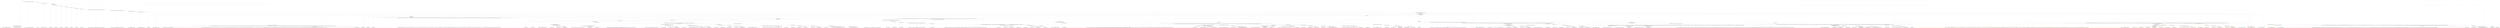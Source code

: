 digraph T {
	{
		rank=same
		343 [penwidth=3,colorscheme=set19,color=3,label="1;2;3;4;5;6;7;8;9;10;41;42;43;44;45;46;47;48;49;50;61;62;63;64;65;66;67;68;69;70;81;82;83;84;85;86;87;88;89;90_P\nP\n6.2%"]
		341 [penwidth=3,colorscheme=set19,color=3,label="101;102;103;104;105;106;107;108;109;110;141;142;143;144;145;146;147;148;149;150_P\nP\n5.5%"]
		339 [penwidth=3,colorscheme=set19,color=3,label="11;12;13;14;15;16;17;18;19;20;21;22;23;24;25;26;27;28;29;30;31;32;33;34;35;36;37;38;39;40;51;52;53;54;55;56;57;58;59;60_P\nP\n7%"]
		337 [penwidth=3,colorscheme=set19,color=3,label="71;72;73;74;75;76;77;78;79;80_P\nP\n0.1%"]
		335 [penwidth=3,colorscheme=set19,color=3,label="91;92;93;94;95;96;97;98;99;100;111;112;113;114;115;116;117;118;119;120_P\nP\n2.6%"]
		332 [penwidth=3,colorscheme=set19,color=3,label="131;132;133;134;135;136;137;138;139;140_P\nP\n0.94%"]
		330 [penwidth=3,colorscheme=set19,color=3,label="161;162;163;164;165;166;167;168;169;170_P\nP\n1.6%"]
		328 [penwidth=3,colorscheme=set19,color=3,label="171;172;173;174;175;176;177;178;179;180_P\nP\n0.0066%"]
		326 [penwidth=3,colorscheme=set19,color=3,label="181;182;183;184;185;186;187;188;189;190_P\nP\n0.53%"]
		324 [penwidth=3,colorscheme=set19,color=3,label="191;192;193;194;195;196;197;198;199;200_P\nP\n0.057%"]
		322 [penwidth=3,colorscheme=set19,color=3,label="201;202;203;204;205;206;207;208;209;210_P\nP\n0.78%"]
		320 [penwidth=3,colorscheme=set19,color=3,label="211;212;213;214;215;216;217;218;219;220_P\nP\n0.22%"]
		318 [penwidth=3,colorscheme=set19,color=3,label="221;222;223;224;225;226;227;228;229;230;231;232;233;234;235;236;237;238;239;240;241;242;243;244;245;246;247;248;249;250;251;252;253;254;255;256;257;258;259;260;261;262;263;264;265;266;267;268;269;270_P\nP\n0.096%"]
		316 [penwidth=3,colorscheme=set19,color=3,label="271;272;273;274;275;276;277;278;279;280;281;282;283;284;285;286;287;288;289;290;291;292;293;294;295;296;297;298;299;300;301;302;303;304;305;306;307;308;309;310_P\nP\n0.074%"]
		314 [penwidth=3,colorscheme=set19,color=3,label="311;312;313;314;315;316;317;318;319;320;321;322;323;324;325;326;327;328;329;330_P\nP\n0.13%"]
		312 [penwidth=3,colorscheme=set19,color=3,label="331;332;333;334;335;336;337;338;339;340;341;342;343;344;345;346;347;348;349;350_P\nP\n0.0013%"]
		309 [penwidth=3,colorscheme=set19,color=3,label="382;383;384;385;386;387;388;389;390;391_P\nP\n3.8%"]
		307 [penwidth=3,colorscheme=set19,color=3,label="392;393;394;395;396;397;398;399;400;401;422;423;424;425;426;427;428;429;430;431_P\nP\n4.3%"]
		303 [penwidth=3,colorscheme=set19,color=3,label="522;523;524;525;526;527;528;529;530;531;612;613;614;615;616;617;618;619;620;621;642;643;644;645;646;647;648;649;650;651_P\nP\n6.3%"]
		301 [penwidth=3,colorscheme=set19,color=3,label="552;553;554;555;556;557;558;559;560;561_P\nP\n1.8%"]
		299 [penwidth=3,colorscheme=set19,color=3,label="602;603;604;605;606;607;608;609;610;611_P\nP\n5.3%"]
		297 [penwidth=3,colorscheme=set19,color=3,label="592;593;594;595;596;597;598;599;600;601_P\nP\n8.7%"]
		294 [penwidth=3,colorscheme=set19,color=3,label="542;543;544;545;546;547;548;549;550;551;582;583;584;585;586;587;588;589;590;591_P\nP\n6.9%"]
		292 [penwidth=3,colorscheme=set19,color=3,label="572;573;574;575;576;577;578;579;580;581_P\nP\n5.6%"]
		290 [penwidth=3,colorscheme=set19,color=3,label="412;413;414;415;416;417;418;419;420;421;442;443;444;445;446;447;448;449;450;451_P\nP\n7.7%"]
		288 [penwidth=3,colorscheme=set19,color=3,label="402;403;404;405;406;407;408;409;410;411;432;433;434;435;436;437;438;439;440;441_P\nP\n9.1%"]
		286 [penwidth=3,colorscheme=set19,color=3,label="492;493;494;495;496;497;498;499;500;501;532;533;534;535;536;537;538;539;540;541_P\nP\n6.7%"]
		284 [penwidth=3,colorscheme=set19,color=3,label="151;152;153;154;155;156;157;158;159;160_P\nP\n7.8%"]
		280 [penwidth=3,colorscheme=set19,color=2,label="3932;3933;3934;3935;3936;3937;3938;3939;3940;3941;4032;4033;4034;4035;4036;4037;4038;4039;4040;4041_M1\nM1\n3.9%"]
		278 [penwidth=3,colorscheme=set19,color=2,label="4132;4133;4134;4135;4136;4137;4138;4139;4140;4141_M1\nM1\n2.3%"]
		276 [penwidth=3,colorscheme=set19,color=2,label="4172;4173;4174;4175;4176;4177;4178;4179;4180;4181;4222;4223;4224;4225;4226;4227;4228;4229;4230;4231_M1\nM1\n1.7%"]
		274 [penwidth=3,colorscheme=set19,color=2,label="4262;4263;4264;4265;4266;4267;4268;4269;4270;4271_M1\nM1\n6.1%"]
		272 [penwidth=3,colorscheme=set19,color=2,label="4443;4444;4445;4446;4447;4448;4449;4450;4451;4452_M1\nM1\n5.2%"]
		270 [penwidth=3,colorscheme=set19,color=2,label="4212;4213;4214;4215;4216;4217;4218;4219;4220;4221_M1\nM1\n9.2%"]
		268 [penwidth=3,colorscheme=set19,color=2,label="4312;4313;4314;4315;4316;4317;4318;4319;4320;4321_M1\nM1\n9.3%"]
		266 [penwidth=3,colorscheme=set19,color=2,label="4252;4253;4254;4255;4256;4257;4258;4259;4260;4261;4302;4303;4304;4305;4306;4307;4308;4309;4310;4311_M1\nM1\n7.2%"]
		264 [penwidth=3,colorscheme=set19,color=2,label="3982;3983;3984;3985;3986;3987;3988;3989;3990;3991_M1\nM1\n0.15%"]
		262 [penwidth=3,colorscheme=set19,color=2,label="4022;4023;4024;4025;4026;4027;4028;4029;4030;4031_M1\nM1\n1.8%"]
		260 [penwidth=3,colorscheme=set19,color=2,label="4082;4083;4084;4085;4086;4087;4088;4089;4090;4091_M1\nM1\n8.2%"]
		258 [penwidth=3,colorscheme=set19,color=2,label="4242;4243;4244;4245;4246;4247;4248;4249;4250;4251_M1\nM1\n0.8%"]
		256 [penwidth=3,colorscheme=set19,color=2,label="4292;4293;4294;4295;4296;4297;4298;4299;4300;4301_M1\nM1\n9.1%"]
		254 [penwidth=3,colorscheme=set19,color=2,label="4363;4364;4365;4366;4367;4368;4369;4370;4371;4372_M1\nM1\n0.29%"]
		252 [penwidth=3,colorscheme=set19,color=2,label="4433;4434;4435;4436;4437;4438;4439;4440;4441;4442_M1\nM1\n6.1%"]
		248 [penwidth=3,colorscheme=set19,color=2,label="3972;3973;3974;3975;3976;3977;3978;3979;3980;3981;4012;4013;4014;4015;4016;4017;4018;4019;4020;4021_M1\nM1\n6.8%"]
		246 [penwidth=3,colorscheme=set19,color=2,label="4002;4003;4004;4005;4006;4007;4008;4009;4010;4011;4072;4073;4074;4075;4076;4077;4078;4079;4080;4081_M1\nM1\n7.6%"]
		244 [penwidth=3,colorscheme=set19,color=2,label="4162;4163;4164;4165;4166;4167;4168;4169;4170;4171_M1\nM1\n7.6%"]
		242 [penwidth=3,colorscheme=set19,color=2,label="4062;4063;4064;4065;4066;4067;4068;4069;4070;4071;4122;4123;4124;4125;4126;4127;4128;4129;4130;4131_M1\nM1\n0.053%"]
		240 [penwidth=3,colorscheme=set19,color=2,label="4202;4203;4204;4205;4206;4207;4208;4209;4210;4211_M1\nM1\n6.6%"]
		239 [penwidth=3,colorscheme=set19,color=8,label="602;603;604;605;606;607;608;609;610;611_M2\nM2\n0.003%"]
		237 [penwidth=3,colorscheme=set19,color=8,label="632;633;634;635;636;637;638;639;640;641;682;683;684;685;686;687;688;689;690;691;722;723;724;725;726;727;728;729;730;731;792;793;794;795;796;797;798;799;800;801;842;843;844;845;846;847;848;849;850;851;1002;1003;1004;1005;1006;1007;1008;1009;1010;1011;1042;1043;1044;1045;1046;1047;1048;1049;1050;1051;1082;1083;1084;1085;1086;1087;1088;1089;1090;1091;1122;1123;1124;1125;1126;1127;1128;1129;1130;1131;1162;1163;1164;1165;1166;1167;1168;1169;1170;1171;1202;1203;1204;1205;1206;1207;1208;1209;1210;1211;1392;1393;1394;1395;1396;1397;1398;1399;1400;1401;1462;1463;1464;1465;1466;1467;1468;1469;1470;1471;1502;1503;1504;1505;1506;1507;1508;1509;1510;1511;1552;1553;1554;1555;1556;1557;1558;1559;1560;1561;1612;1613;1614;1615;1616;1617;1618;1619;1620;1621;1842;1843;1844;1845;1846;1847;1848;1849;1850;1851;1902;1903;1904;1905;1906;1907;1908;1909;1910;1911;1932;1933;1934;1935;1936;1937;1938;1939;1940;1941;2002;2003;2004;2005;2006;2007;2008;2009;2010;2011;2052;2053;2054;2055;2056;2057;2058;2059;2060;2061;2172;2173;2174;2175;2176;2177;2178;2179;2180;2181;2252;2253;2254;2255;2256;2257;2258;2259;2260;2261;2332;2333;2334;2335;2336;2337;2338;2339;2340;2341;2382;2383;2384;2385;2386;2387;2388;2389;2390;2391;2432;2433;2434;2435;2436;2437;2438;2439;2440;2441_M2\nM2\n1.9%"]
		233 [penwidth=3,colorscheme=set19,color=8,label="2762;2763;2764;2765;2766;2767;2768;2769;2770;2771_M2\nM2\n3.4%"]
		231 [penwidth=3,colorscheme=set19,color=8,label="2812;2813;2814;2815;2816;2817;2818;2819;2820;2821_M2\nM2\n4.3%"]
		228 [penwidth=3,colorscheme=set19,color=8,label="2962;2963;2964;2965;2966;2967;2968;2969;2970;2971;3052;3053;3054;3055;3056;3057;3058;3059;3060;3061_M2\nM2\n5.4%"]
		226 [penwidth=3,colorscheme=set19,color=8,label="3352;3353;3354;3355;3356;3357;3358;3359;3360;3361_M2\nM2\n1.7%"]
		224 [penwidth=3,colorscheme=set19,color=8,label="3392;3393;3394;3395;3396;3397;3398;3399;3400;3401_M2\nM2\n1.7%"]
		222 [penwidth=3,colorscheme=set19,color=8,label="3422;3423;3424;3425;3426;3427;3428;3429;3430;3431_M2\nM2\n6.2%"]
		220 [penwidth=3,colorscheme=set19,color=8,label="3042;3043;3044;3045;3046;3047;3048;3049;3050;3051;3142;3143;3144;3145;3146;3147;3148;3149;3150;3151;3242;3243;3244;3245;3246;3247;3248;3249;3250;3251_M2\nM2\n1.2%"]
		218 [penwidth=3,colorscheme=set19,color=8,label="3312;3313;3314;3315;3316;3317;3318;3319;3320;3321_M2\nM2\n8.5%"]
		216 [penwidth=3,colorscheme=set19,color=8,label="3132;3133;3134;3135;3136;3137;3138;3139;3140;3141_M2\nM2\n10%"]
		214 [penwidth=3,colorscheme=set19,color=8,label="2952;2953;2954;2955;2956;2957;2958;2959;2960;2961;3032;3033;3034;3035;3036;3037;3038;3039;3040;3041;3122;3123;3124;3125;3126;3127;3128;3129;3130;3131;3222;3223;3224;3225;3226;3227;3228;3229;3230;3231_M2\nM2\n1.8%"]
		212 [penwidth=3,colorscheme=set19,color=8,label="3302;3303;3304;3305;3306;3307;3308;3309;3310;3311_M2\nM2\n7.8%"]
		210 [penwidth=3,colorscheme=set19,color=8,label="2862;2863;2864;2865;2866;2867;2868;2869;2870;2871_M2\nM2\n8.6%"]
		208 [penwidth=3,colorscheme=set19,color=8,label="2942;2943;2944;2945;2946;2947;2948;2949;2950;2951_M2\nM2\n3.7%"]
		206 [penwidth=3,colorscheme=set19,color=8,label="3112;3113;3114;3115;3116;3117;3118;3119;3120;3121_M2\nM2\n6.6%"]
		204 [penwidth=3,colorscheme=set19,color=8,label="2852;2853;2854;2855;2856;2857;2858;2859;2860;2861_M2\nM2\n2.7%"]
		202 [penwidth=3,colorscheme=set19,color=8,label="3212;3213;3214;3215;3216;3217;3218;3219;3220;3221_M2\nM2\n5.8%"]
		200 [penwidth=3,colorscheme=set19,color=8,label="2752;2753;2754;2755;2756;2757;2758;2759;2760;2761_M2\nM2\n3.8%"]
		198 [penwidth=3,colorscheme=set19,color=8,label="2802;2803;2804;2805;2806;2807;2808;2809;2810;2811;2932;2933;2934;2935;2936;2937;2938;2939;2940;2941;3102;3103;3104;3105;3106;3107;3108;3109;3110;3111_M2\nM2\n5.5%"]
		196 [penwidth=3,colorscheme=set19,color=8,label="3092;3093;3094;3095;3096;3097;3098;3099;3100;3101;3202;3203;3204;3205;3206;3207;3208;3209;3210;3211_M2\nM2\n9.7%"]
		192 [penwidth=3,colorscheme=set19,color=9,label="2362;2363;2364;2365;2366;2367;2368;2369;2370;2371;2412;2413;2414;2415;2416;2417;2418;2419;2420;2421;2482;2483;2484;2485;2486;2487;2488;2489;2490;2491;2552;2553;2554;2555;2556;2557;2558;2559;2560;2561_M3\nM3\n2.4%"]
		190 [penwidth=3,colorscheme=set19,color=9,label="2712;2713;2714;2715;2716;2717;2718;2719;2720;2721_M3\nM3\n0.85%"]
		188 [penwidth=3,colorscheme=set19,color=9,label="2982;2983;2984;2985;2986;2987;2988;2989;2990;2991_M3\nM3\n0.71%"]
		186 [penwidth=3,colorscheme=set19,color=9,label="3162;3163;3164;3165;3166;3167;3168;3169;3170;3171_M3\nM3\n0.11%"]
		184 [penwidth=3,colorscheme=set19,color=9,label="3262;3263;3264;3265;3266;3267;3268;3269;3270;3271;3372;3373;3374;3375;3376;3377;3378;3379;3380;3381;3402;3403;3404;3405;3406;3407;3408;3409;3410;3411;3432;3433;3434;3435;3436;3437;3438;3439;3440;3441_M3\nM3\n0.0059%"]
		182 [penwidth=3,colorscheme=set19,color=9,label="3482;3483;3484;3485;3486;3487;3488;3489;3490;3491_M3\nM3\n0.075%"]
		180 [penwidth=3,colorscheme=set19,color=9,label="3542;3543;3544;3545;3546;3547;3548;3549;3550;3551;3662;3663;3664;3665;3666;3667;3668;3669;3670;3671;3872;3873;3874;3875;3876;3877;3878;3879;3880;3881;3892;3893;3894;3895;3896;3897;3898;3899;3900;3901;3952;3953;3954;3955;3956;3957;3958;3959;3960;3961;4052;4053;4054;4055;4056;4057;4058;4059;4060;4061;4112;4113;4114;4115;4116;4117;4118;4119;4120;4121;4182;4183;4184;4185;4186;4187;4188;4189;4190;4191;4332;4333;4334;4335;4336;4337;4338;4339;4340;4341;4342;4383;4384;4385;4386;4387;4388;4389;4390;4391;4392_M3\nM3\n2.3%"]
		178 [penwidth=3,colorscheme=set19,color=9,label="4493;4494;4495;4496;4497;4498;4499;4500;4501;4502_M3\nM3\n10%"]
		176 [penwidth=3,colorscheme=set19,color=9,label="4673;4674;4675;4676;4677;4678;4679;4680;4681;4682_M3\nM3\n2.5%"]
		174 [penwidth=3,colorscheme=set19,color=9,label="4733;4734;4735;4736;4737;4738;4739;4740;4741;4742_M3\nM3\n12%"]
		172 [penwidth=3,colorscheme=set19,color=9,label="4663;4664;4665;4666;4667;4668;4669;4670;4671;4672_M3\nM3\n11%"]
		170 [penwidth=3,colorscheme=set19,color=9,label="4723;4724;4725;4726;4727;4728;4729;4730;4731;4732_M3\nM3\n3.5%"]
		168 [penwidth=3,colorscheme=set19,color=9,label="4803;4804;4805;4806;4807;4808;4809;4810;4811;4812_M3\nM3\n2.1%"]
		166 [penwidth=3,colorscheme=set19,color=9,label="4843;4844;4845;4846;4847;4848;4849;4850;4851;4852_M3\nM3\n6.2%"]
		164 [penwidth=3,colorscheme=set19,color=9,label="4833;4834;4835;4836;4837;4838;4839;4840;4841;4842_M3\nM3\n6.7%"]
		161 [penwidth=3,colorscheme=set19,color=9,label="2472;2473;2474;2475;2476;2477;2478;2479;2480;2481;2542;2543;2544;2545;2546;2547;2548;2549;2550;2551_M3\nM3\n4.3%"]
		159 [penwidth=3,colorscheme=set19,color=9,label="2642;2643;2644;2645;2646;2647;2648;2649;2650;2651_M3\nM3\n5.9%"]
		157 [penwidth=3,colorscheme=set19,color=9,label="2632;2633;2634;2635;2636;2637;2638;2639;2640;2641_M3\nM3\n6.1%"]
		155 [penwidth=3,colorscheme=set19,color=9,label="2192;2193;2194;2195;2196;2197;2198;2199;2200;2201;2282;2283;2284;2285;2286;2287;2288;2289;2290;2291_M3\nM3\n0.46%"]
		153 [penwidth=3,colorscheme=set19,color=9,label="2392;2393;2394;2395;2396;2397;2398;2399;2400;2401_M3\nM3\n3.1%"]
		151 [penwidth=3,colorscheme=set19,color=9,label="2462;2463;2464;2465;2466;2467;2468;2469;2470;2471_M3\nM3\n2.6%"]
		149 [penwidth=3,colorscheme=set19,color=9,label="2532;2533;2534;2535;2536;2537;2538;2539;2540;2541_M3\nM3\n8.7%"]
		147 [penwidth=3,colorscheme=set19,color=9,label="2622;2623;2624;2625;2626;2627;2628;2629;2630;2631_M3\nM3\n8.1%"]
		145 [penwidth=3,colorscheme=set19,color=7,label="762;763;764;765;766;767;768;769;770;771;852;853;854;855;856;857;858;859;860;861;922;923;924;925;926;927;928;929;930;931;1012;1013;1014;1015;1016;1017;1018;1019;1020;1021;1132;1133;1134;1135;1136;1137;1138;1139;1140;1141;1172;1173;1174;1175;1176;1177;1178;1179;1180;1181;1212;1213;1214;1215;1216;1217;1218;1219;1220;1221;1322;1323;1324;1325;1326;1327;1328;1329;1330;1331;1362;1363;1364;1365;1366;1367;1368;1369;1370;1371;1402;1403;1404;1405;1406;1407;1408;1409;1410;1411;1512;1513;1514;1515;1516;1517;1518;1519;1520;1521;1562;1563;1564;1565;1566;1567;1568;1569;1570;1571;1662;1663;1664;1665;1666;1667;1668;1669;1670;1671;1712;1713;1714;1715;1716;1717;1718;1719;1720;1721;1742;1743;1744;1745;1746;1747;1748;1749;1750;1751;1782;1783;1784;1785;1786;1787;1788;1789;1790;1791;1862;1863;1864;1865;1866;1867;1868;1869;1870;1871;1892;1893;1894;1895;1896;1897;1898;1899;1900;1901;1992;1993;1994;1995;1996;1997;1998;1999;2000;2001;2092;2093;2094;2095;2096;2097;2098;2099;2100;2101;2302;2303;2304;2305;2306;2307;2308;2309;2310;2311;2572;2573;2574;2575;2576;2577;2578;2579;2580;2581;2672;2673;2674;2675;2676;2677;2678;2679;2680;2681;2732;2733;2734;2735;2736;2737;2738;2739;2740;2741;2792;2793;2794;2795;2796;2797;2798;2799;2800;2801;2832;2833;2834;2835;2836;2837;2838;2839;2840;2841;2892;2893;2894;2895;2896;2897;2898;2899;2900;2901;2992;2993;2994;2995;2996;2997;2998;2999;3000;3001;3272;3273;3274;3275;3276;3277;3278;3279;3280;3281;3622;3623;3624;3625;3626;3627;3628;3629;3630;3631;3702;3703;3704;3705;3706;3707;3708;3709;3710;3711_M4\nM4\n2.1%"]
		143 [penwidth=3,colorscheme=set19,color=7,label="3782;3783;3784;3785;3786;3787;3788;3789;3790;3791_M4\nM4\n5.3%"]
		141 [penwidth=3,colorscheme=set19,color=7,label="872;873;874;875;876;877;878;879;880;881;932;933;934;935;936;937;938;939;940;941;982;983;984;985;986;987;988;989;990;991;1062;1063;1064;1065;1066;1067;1068;1069;1070;1071;1092;1093;1094;1095;1096;1097;1098;1099;1100;1101;1242;1243;1244;1245;1246;1247;1248;1249;1250;1251;1282;1283;1284;1285;1286;1287;1288;1289;1290;1291;1332;1333;1334;1335;1336;1337;1338;1339;1340;1341;1372;1373;1374;1375;1376;1377;1378;1379;1380;1381;1542;1543;1544;1545;1546;1547;1548;1549;1550;1551;1592;1593;1594;1595;1596;1597;1598;1599;1600;1601;1642;1643;1644;1645;1646;1647;1648;1649;1650;1651;1752;1753;1754;1755;1756;1757;1758;1759;1760;1761;1792;1793;1794;1795;1796;1797;1798;1799;1800;1801;1872;1873;1874;1875;1876;1877;1878;1879;1880;1881;1962;1963;1964;1965;1966;1967;1968;1969;1970;1971;2102;2103;2104;2105;2106;2107;2108;2109;2110;2111;2162;2163;2164;2165;2166;2167;2168;2169;2170;2171;2242;2243;2244;2245;2246;2247;2248;2249;2250;2251;2322;2323;2324;2325;2326;2327;2328;2329;2330;2331;2372;2373;2374;2375;2376;2377;2378;2379;2380;2381;2422;2423;2424;2425;2426;2427;2428;2429;2430;2431;2492;2493;2494;2495;2496;2497;2498;2499;2500;2501;2592;2593;2594;2595;2596;2597;2598;2599;2600;2601;2842;2843;2844;2845;2846;2847;2848;2849;2850;2851;3012;3013;3014;3015;3016;3017;3018;3019;3020;3021;3192;3193;3194;3195;3196;3197;3198;3199;3200;3201;3382;3383;3384;3385;3386;3387;3388;3389;3390;3391;3442;3443;3444;3445;3446;3447;3448;3449;3450;3451_M4\nM4\n4.3%"]
		139 [penwidth=3,colorscheme=set19,color=7,label="3492;3493;3494;3495;3496;3497;3498;3499;3500;3501;3552;3553;3554;3555;3556;3557;3558;3559;3560;3561_M4\nM4\n2.3%"]
		137 [penwidth=3,colorscheme=set19,color=7,label="3692;3693;3694;3695;3696;3697;3698;3699;3700;3701_M4\nM4\n2.7%"]
		135 [penwidth=3,colorscheme=set19,color=7,label="3772;3773;3774;3775;3776;3777;3778;3779;3780;3781_M4\nM4\n8.9%"]
		133 [penwidth=3,colorscheme=set19,color=7,label="3822;3823;3824;3825;3826;3827;3828;3829;3830;3831_M4\nM4\n9.4%"]
		131 [penwidth=3,colorscheme=set19,color=7,label="3612;3613;3614;3615;3616;3617;3618;3619;3620;3621_M4\nM4\n4%"]
		129 [penwidth=3,colorscheme=set19,color=7,label="3682;3683;3684;3685;3686;3687;3688;3689;3690;3691_M4\nM4\n8%"]
		127 [penwidth=3,colorscheme=set19,color=7,label="3762;3763;3764;3765;3766;3767;3768;3769;3770;3771;3812;3813;3814;3815;3816;3817;3818;3819;3820;3821_M4\nM4\n7.4%"]
		125 [penwidth=3,colorscheme=set19,color=7,label="3672;3673;3674;3675;3676;3677;3678;3679;3680;3681_M4\nM4\n2.4%"]
		123 [penwidth=3,colorscheme=set19,color=7,label="3752;3753;3754;3755;3756;3757;3758;3759;3760;3761;3802;3803;3804;3805;3806;3807;3808;3809;3810;3811_M4\nM4\n3.6%"]
		121 [penwidth=3,colorscheme=set19,color=7,label="3902;3903;3904;3905;3906;3907;3908;3909;3910;3911_M4\nM4\n5.3%"]
		119 [penwidth=3,colorscheme=set19,color=7,label="462;463;464;465;466;467;468;469;470;471;562;563;564;565;566;567;568;569;570;571;622;623;624;625;626;627;628;629;630;631;692;693;694;695;696;697;698;699;700;701;802;803;804;805;806;807;808;809;810;811;862;863;864;865;866;867;868;869;870;871;892;893;894;895;896;897;898;899;900;901;962;963;964;965;966;967;968;969;970;971;1022;1023;1024;1025;1026;1027;1028;1029;1030;1031;1112;1113;1114;1115;1116;1117;1118;1119;1120;1121;1142;1143;1144;1145;1146;1147;1148;1149;1150;1151;1222;1223;1224;1225;1226;1227;1228;1229;1230;1231;1522;1523;1524;1525;1526;1527;1528;1529;1530;1531;1672;1673;1674;1675;1676;1677;1678;1679;1680;1681;1772;1773;1774;1775;1776;1777;1778;1779;1780;1781;1812;1813;1814;1815;1816;1817;1818;1819;1820;1821;1852;1853;1854;1855;1856;1857;1858;1859;1860;1861;1882;1883;1884;1885;1886;1887;1888;1889;1890;1891;1922;1923;1924;1925;1926;1927;1928;1929;1930;1931;1982;1983;1984;1985;1986;1987;1988;1989;1990;1991;2082;2083;2084;2085;2086;2087;2088;2089;2090;2091;2112;2113;2114;2115;2116;2117;2118;2119;2120;2121;2342;2343;2344;2345;2346;2347;2348;2349;2350;2351;2442;2443;2444;2445;2446;2447;2448;2449;2450;2451;2662;2663;2664;2665;2666;2667;2668;2669;2670;2671;2722;2723;2724;2725;2726;2727;2728;2729;2730;2731;2782;2783;2784;2785;2786;2787;2788;2789;2790;2791;2822;2823;2824;2825;2826;2827;2828;2829;2830;2831;2922;2923;2924;2925;2926;2927;2928;2929;2930;2931;3022;3023;3024;3025;3026;3027;3028;3029;3030;3031;3082;3083;3084;3085;3086;3087;3088;3089;3090;3091;3562;3563;3564;3565;3566;3567;3568;3569;3570;3571_M4\nM4\n10%"]
		117 [penwidth=3,colorscheme=set19,color=7,label="3712;3713;3714;3715;3716;3717;3718;3719;3720;3721_M4\nM4\n9.6%"]
		115 [penwidth=3,colorscheme=set19,color=7,label="3832;3833;3834;3835;3836;3837;3838;3839;3840;3841_M4\nM4\n4.8%"]
		113 [penwidth=3,colorscheme=set19,color=7,label="3882;3883;3884;3885;3886;3887;3888;3889;3890;3891;3912;3913;3914;3915;3916;3917;3918;3919;3920;3921_M4\nM4\n9.3%"]
		112 [penwidth=3,colorscheme=set19,color=7,label="151;152;153;154;155;156;157;158;159;160_M4\nM4\n0.004%"]
		110 [penwidth=3,colorscheme=set19,color=5,label="472;473;474;475;476;477;478;479;480;481;502;503;504;505;506;507;508;509;510;511;652;653;654;655;656;657;658;659;660;661;702;703;704;705;706;707;708;709;710;711;772;773;774;775;776;777;778;779;780;781;902;903;904;905;906;907;908;909;910;911;1182;1183;1184;1185;1186;1187;1188;1189;1190;1191;1232;1233;1234;1235;1236;1237;1238;1239;1240;1241;1262;1263;1264;1265;1266;1267;1268;1269;1270;1271;1302;1303;1304;1305;1306;1307;1308;1309;1310;1311;1472;1473;1474;1475;1476;1477;1478;1479;1480;1481;1572;1573;1574;1575;1576;1577;1578;1579;1580;1581;1622;1623;1624;1625;1626;1627;1628;1629;1630;1631;1682;1683;1684;1685;1686;1687;1688;1689;1690;1691;1832;1833;1834;1835;1836;1837;1838;1839;1840;1841;1952;1953;1954;1955;1956;1957;1958;1959;1960;1961;2032;2033;2034;2035;2036;2037;2038;2039;2040;2041;2152;2153;2154;2155;2156;2157;2158;2159;2160;2161;2202;2203;2204;2205;2206;2207;2208;2209;2210;2211;2312;2313;2314;2315;2316;2317;2318;2319;2320;2321;2502;2503;2504;2505;2506;2507;2508;2509;2510;2511;2562;2563;2564;2565;2566;2567;2568;2569;2570;2571;2652;2653;2654;2655;2656;2657;2658;2659;2660;2661;2902;2903;2904;2905;2906;2907;2908;2909;2910;2911;3062;3063;3064;3065;3066;3067;3068;3069;3070;3071;3282;3283;3284;3285;3286;3287;3288;3289;3290;3291;3332;3333;3334;3335;3336;3337;3338;3339;3340;3341;3452;3453;3454;3455;3456;3457;3458;3459;3460;3461;3502;3503;3504;3505;3506;3507;3508;3509;3510;3511;3572;3573;3574;3575;3576;3577;3578;3579;3580;3581;3632;3633;3634;3635;3636;3637;3638;3639;3640;3641;3722;3723;3724;3725;3726;3727;3728;3729;3730;3731;3792;3793;3794;3795;3796;3797;3798;3799;3800;3801;3842;3843;3844;3845;3846;3847;3848;3849;3850;3851;3962;3963;3964;3965;3966;3967;3968;3969;3970;3971;4152;4153;4154;4155;4156;4157;4158;4159;4160;4161_M5\nM5\n2.5%"]
		108 [penwidth=3,colorscheme=set19,color=5,label="4192;4193;4194;4195;4196;4197;4198;4199;4200;4201;4353;4354;4355;4356;4357;4358;4359;4360;4361;4362_M5\nM5\n3%"]
		106 [penwidth=3,colorscheme=set19,color=5,label="4403;4404;4405;4406;4407;4408;4409;4410;4411;4412_M5\nM5\n5.8%"]
		104 [penwidth=3,colorscheme=set19,color=5,label="4463;4464;4465;4466;4467;4468;4469;4470;4471;4472_M5\nM5\n4.6%"]
		102 [penwidth=3,colorscheme=set19,color=5,label="4533;4534;4535;4536;4537;4538;4539;4540;4541;4542_M5\nM5\n3.5%"]
		100 [penwidth=3,colorscheme=set19,color=5,label="4623;4624;4625;4626;4627;4628;4629;4630;4631;4632_M5\nM5\n7.5%"]
		98 [penwidth=3,colorscheme=set19,color=5,label="4763;4764;4765;4766;4767;4768;4769;4770;4771;4772_M5\nM5\n5.8%"]
		96 [penwidth=3,colorscheme=set19,color=5,label="4523;4524;4525;4526;4527;4528;4529;4530;4531;4532_M5\nM5\n8.1%"]
		94 [penwidth=3,colorscheme=set19,color=5,label="4753;4754;4755;4756;4757;4758;4759;4760;4761;4762_M5\nM5\n5.2%"]
		92 [penwidth=3,colorscheme=set19,color=5,label="4613;4614;4615;4616;4617;4618;4619;4620;4621;4622;4683;4684;4685;4686;4687;4688;4689;4690;4691;4692_M5\nM5\n2.3%"]
		90 [penwidth=3,colorscheme=set19,color=5,label="4743;4744;4745;4746;4747;4748;4749;4750;4751;4752_M5\nM5\n7.8%"]
		88 [penwidth=3,colorscheme=set19,color=5,label="4343;4344;4345;4346;4347;4348;4349;4350;4351;4352_M5\nM5\n9.7%"]
		86 [penwidth=3,colorscheme=set19,color=5,label="4393;4394;4395;4396;4397;4398;4399;4400;4401;4402_M5\nM5\n16%"]
		84 [penwidth=3,colorscheme=set19,color=5,label="4513;4514;4515;4516;4517;4518;4519;4520;4521;4522_M5\nM5\n1.5%"]
		82 [penwidth=3,colorscheme=set19,color=5,label="4603;4604;4605;4606;4607;4608;4609;4610;4611;4612_M5\nM5\n7.7%"]
		80 [penwidth=3,colorscheme=set19,color=5,label="4503;4504;4505;4506;4507;4508;4509;4510;4511;4512_M5\nM5\n2.6%"]
		78 [penwidth=3,colorscheme=set19,color=5,label="4593;4594;4595;4596;4597;4598;4599;4600;4601;4602_M5\nM5\n6.2%"]
		77 [penwidth=3,colorscheme=set19,color=5,label="412;413;414;415;416;417;418;419;420;421;442;443;444;445;446;447;448;449;450;451_M5\nM5\n0.0026%"]
		76 [penwidth=3,colorscheme=set19,color=5,label="402;403;404;405;406;407;408;409;410;411;432;433;434;435;436;437;438;439;440;441_M5\nM5\n0.0026%"]
		74 [penwidth=3,colorscheme=set19,color=4,label="3232;3233;3234;3235;3236;3237;3238;3239;3240;3241;3342;3343;3344;3345;3346;3347;3348;3349;3350;3351;3592;3593;3594;3595;3596;3597;3598;3599;3600;3601;3642;3643;3644;3645;3646;3647;3648;3649;3650;3651;3942;3943;3944;3945;3946;3947;3948;3949;3950;3951;4092;4093;4094;4095;4096;4097;4098;4099;4100;4101;4232;4233;4234;4235;4236;4237;4238;4239;4240;4241_M6\nM6\n3.7%"]
		71 [penwidth=3,colorscheme=set19,color=4,label="4423;4424;4425;4426;4427;4428;4429;4430;4431;4432;4483;4484;4485;4486;4487;4488;4489;4490;4491;4492;4573;4574;4575;4576;4577;4578;4579;4580;4581;4582_M6\nM6\n6.2%"]
		69 [penwidth=3,colorscheme=set19,color=4,label="4643;4644;4645;4646;4647;4648;4649;4650;4651;4652_M6\nM6\n5.9%"]
		67 [penwidth=3,colorscheme=set19,color=4,label="4713;4714;4715;4716;4717;4718;4719;4720;4721;4722_M6\nM6\n3.8%"]
		65 [penwidth=3,colorscheme=set19,color=4,label="4823;4824;4825;4826;4827;4828;4829;4830;4831;4832_M6\nM6\n5.6%"]
		63 [penwidth=3,colorscheme=set19,color=4,label="4473;4474;4475;4476;4477;4478;4479;4480;4481;4482_M6\nM6\n6%"]
		61 [penwidth=3,colorscheme=set19,color=4,label="4563;4564;4565;4566;4567;4568;4569;4570;4571;4572;4633;4634;4635;4636;4637;4638;4639;4640;4641;4642_M6\nM6\n2.9%"]
		59 [penwidth=3,colorscheme=set19,color=4,label="4793;4794;4795;4796;4797;4798;4799;4800;4801;4802_M6\nM6\n11%"]
		57 [penwidth=3,colorscheme=set19,color=4,label="4783;4784;4785;4786;4787;4788;4789;4790;4791;4792_M6\nM6\n6.4%"]
		55 [penwidth=3,colorscheme=set19,color=4,label="4413;4414;4415;4416;4417;4418;4419;4420;4421;4422_M6\nM6\n3.6%"]
		53 [penwidth=3,colorscheme=set19,color=4,label="4553;4554;4555;4556;4557;4558;4559;4560;4561;4562_M6\nM6\n8%"]
		50 [penwidth=3,colorscheme=set19,color=4,label="4773;4774;4775;4776;4777;4778;4779;4780;4781;4782_M6\nM6\n13%"]
		48 [penwidth=3,colorscheme=set19,color=4,label="4813;4814;4815;4816;4817;4818;4819;4820;4821;4822_M6\nM6\n6.2%"]
		46 [penwidth=3,colorscheme=set19,color=4,label="4853;4854;4855;4856;4857;4858;4859;4860;4861;4862_M6\nM6\n8.3%"]
		44 [penwidth=3,colorscheme=set19,color=4,label="4543;4544;4545;4546;4547;4548;4549;4550;4551;4552;4693;4694;4695;4696;4697;4698;4699;4700;4701;4702_M6\nM6\n9.4%"]
		43 [penwidth=3,colorscheme=set19,color=4,label="2532;2533;2534;2535;2536;2537;2538;2539;2540;2541_M6\nM6\n0.011%"]
		42 [penwidth=3,colorscheme=set19,color=4,label="672;673;674;675;676;677;678;679;680;681;742;743;744;745;746;747;748;749;750;751;822;823;824;825;826;827;828;829;830;831;912;913;914;915;916;917;918;919;920;921;942;943;944;945;946;947;948;949;950;951;992;993;994;995;996;997;998;999;1000;1001;1072;1073;1074;1075;1076;1077;1078;1079;1080;1081;1152;1153;1154;1155;1156;1157;1158;1159;1160;1161;1192;1193;1194;1195;1196;1197;1198;1199;1200;1201;1342;1343;1344;1345;1346;1347;1348;1349;1350;1351_M6\nM6\n0.63%"]
		40 [penwidth=3,colorscheme=set19,color=1,label="2772;2773;2774;2775;2776;2777;2778;2779;2780;2781;2882;2883;2884;2885;2886;2887;2888;2889;2890;2891;2972;2973;2974;2975;2976;2977;2978;2979;2980;2981;3152;3153;3154;3155;3156;3157;3158;3159;3160;3161;3252;3253;3254;3255;3256;3257;3258;3259;3260;3261;3322;3323;3324;3325;3326;3327;3328;3329;3330;3331;3362;3363;3364;3365;3366;3367;3368;3369;3370;3371;3532;3533;3534;3535;3536;3537;3538;3539;3540;3541;3602;3603;3604;3605;3606;3607;3608;3609;3610;3611;3652;3653;3654;3655;3656;3657;3658;3659;3660;3661;3992;3993;3994;3995;3996;3997;3998;3999;4000;4001;4042;4043;4044;4045;4046;4047;4048;4049;4050;4051;4102;4103;4104;4105;4106;4107;4108;4109;4110;4111;4142;4143;4144;4145;4146;4147;4148;4149;4150;4151;4272;4273;4274;4275;4276;4277;4278;4279;4280;4281;4322;4323;4324;4325;4326;4327;4328;4329;4330;4331;4373;4374;4375;4376;4377;4378;4379;4380;4381;4382;4453;4454;4455;4456;4457;4458;4459;4460;4461;4462;4583;4584;4585;4586;4587;4588;4589;4590;4591;4592;4653;4654;4655;4656;4657;4658;4659;4660;4661;4662;4863;4864;4865;4866;4867;4868;4869;4870;4871;4872_M7\nM7\n6.7%"]
		37 [penwidth=3,colorscheme=set19,color=1,label="5003;5004;5005;5006;5007;5008;5009;5010;5011;5012_M7\nM7\n5.6%"]
		35 [penwidth=3,colorscheme=set19,color=1,label="5053;5054;5055;5056;5057;5058;5059;5060;5061;5062;5103;5104;5105;5106;5107;5108;5109;5110;5111;5112_M7\nM7\n6.6%"]
		33 [penwidth=3,colorscheme=set19,color=1,label="5183;5184;5185;5186;5187;5188;5189;5190;5191;5192_M7\nM7\n5.9%"]
		31 [penwidth=3,colorscheme=set19,color=1,label="4883;4884;4885;4886;4887;4888;4889;4890;4891;4892;4903;4904;4905;4906;4907;4908;4909;4910;4911;4912_M7\nM7\n0.94%"]
		29 [penwidth=3,colorscheme=set19,color=1,label="4933;4934;4935;4936;4937;4938;4939;4940;4941;4942_M7\nM7\n4.7%"]
		27 [penwidth=3,colorscheme=set19,color=1,label="4993;4994;4995;4996;4997;4998;4999;5000;5001;5002;5153;5154;5155;5156;5157;5158;5159;5160;5161;5162_M7\nM7\n5.3%"]
		23 [penwidth=3,colorscheme=set19,color=1,label="4983;4984;4985;4986;4987;4988;4989;4990;4991;4992;5043;5044;5045;5046;5047;5048;5049;5050;5051;5052_M7\nM7\n1.3%"]
		21 [penwidth=3,colorscheme=set19,color=1,label="5093;5094;5095;5096;5097;5098;5099;5100;5101;5102_M7\nM7\n11%"]
		19 [penwidth=3,colorscheme=set19,color=1,label="5033;5034;5035;5036;5037;5038;5039;5040;5041;5042_M7\nM7\n6.4%"]
		17 [penwidth=3,colorscheme=set19,color=1,label="4973;4974;4975;4976;4977;4978;4979;4980;4981;4982;5083;5084;5085;5086;5087;5088;5089;5090;5091;5092;5123;5124;5125;5126;5127;5128;5129;5130;5131;5132_M7\nM7\n7.7%"]
		15 [penwidth=3,colorscheme=set19,color=1,label="5173;5174;5175;5176;5177;5178;5179;5180;5181;5182_M7\nM7\n5.5%"]
		13 [penwidth=3,colorscheme=set19,color=1,label="5023;5024;5025;5026;5027;5028;5029;5030;5031;5032_M7\nM7\n5%"]
		11 [penwidth=3,colorscheme=set19,color=1,label="5073;5074;5075;5076;5077;5078;5079;5080;5081;5082_M7\nM7\n2.3%"]
		9 [penwidth=3,colorscheme=set19,color=1,label="5113;5114;5115;5116;5117;5118;5119;5120;5121;5122_M7\nM7\n7%"]
		7 [penwidth=3,colorscheme=set19,color=1,label="5063;5064;5065;5066;5067;5068;5069;5070;5071;5072_M7\nM7\n1.8%"]
		5 [penwidth=3,colorscheme=set19,color=1,label="5143;5144;5145;5146;5147;5148;5149;5150;5151;5152;5163;5164;5165;5166;5167;5168;5169;5170;5171;5172_M7\nM7\n5.2%"]
		3 [penwidth=3,colorscheme=set19,color=1,label="4923;4924;4925;4926;4927;4928;4929;4930;4931;4932;4963;4964;4965;4966;4967;4968;4969;4970;4971;4972;5013;5014;5015;5016;5017;5018;5019;5020;5021;5022_M7\nM7\n5.3%"]
		1 [penwidth=3,colorscheme=set19,color=1,label="5133;5134;5135;5136;5137;5138;5139;5140;5141;5142_M7\nM7\n5.3%"]
		0 [penwidth=3,colorscheme=set19,color=1,label="3682;3683;3684;3685;3686;3687;3688;3689;3690;3691_M7\nM7\n0.26%"]
	}
	346 [label="GL"]
	345 [label="0"]
	344 [label="1;2;3;4;5;6;7;8;9;10;41;42;43;44;45;46;47;48;49;50;61;62;63;64;65;66;67;68;69;70;81;82;83;84;85;86;87;88;89;90"]
	342 [label="101;102;103;104;105;106;107;108;109;110;141;142;143;144;145;146;147;148;149;150"]
	340 [label="11;12;13;14;15;16;17;18;19;20;21;22;23;24;25;26;27;28;29;30;31;32;33;34;35;36;37;38;39;40;51;52;53;54;55;56;57;58;59;60"]
	338 [label="71;72;73;74;75;76;77;78;79;80"]
	336 [label="91;92;93;94;95;96;97;98;99;100;111;112;113;114;115;116;117;118;119;120"]
	334 [label="121;122;123;124;125;126;127;128;129;130"]
	333 [label="131;132;133;134;135;136;137;138;139;140"]
	331 [label="161;162;163;164;165;166;167;168;169;170"]
	329 [label="171;172;173;174;175;176;177;178;179;180"]
	327 [label="181;182;183;184;185;186;187;188;189;190"]
	325 [label="191;192;193;194;195;196;197;198;199;200"]
	323 [label="201;202;203;204;205;206;207;208;209;210"]
	321 [label="211;212;213;214;215;216;217;218;219;220"]
	319 [label="221;222;223;224;225;226;227;228;229;230;231;232;233;234;235;236;237;238;239;240;241;242;243;244;245;246;247;248;249;250;251;252;253;254;255;256;257;258;259;260;261;262;263;264;265;266;267;268;269;270"]
	317 [label="271;272;273;274;275;276;277;278;279;280;281;282;283;284;285;286;287;288;289;290;291;292;293;294;295;296;297;298;299;300;301;302;303;304;305;306;307;308;309;310"]
	315 [label="311;312;313;314;315;316;317;318;319;320;321;322;323;324;325;326;327;328;329;330"]
	313 [label="331;332;333;334;335;336;337;338;339;340;341;342;343;344;345;346;347;348;349;350"]
	311 [label="351;352;353;354;355;356;357;358;359;360;361;362;363;364;365;366;367;368;369;370;371;372;373;374;375;376;377;378;379;380;381"]
	310 [label="382;383;384;385;386;387;388;389;390;391"]
	308 [label="392;393;394;395;396;397;398;399;400;401;422;423;424;425;426;427;428;429;430;431"]
	306 [label="452;453;454;455;456;457;458;459;460;461"]
	305 [label="482;483;484;485;486;487;488;489;490;491"]
	304 [label="522;523;524;525;526;527;528;529;530;531;612;613;614;615;616;617;618;619;620;621;642;643;644;645;646;647;648;649;650;651"]
	302 [label="552;553;554;555;556;557;558;559;560;561"]
	300 [label="602;603;604;605;606;607;608;609;610;611"]
	298 [label="592;593;594;595;596;597;598;599;600;601"]
	296 [label="512;513;514;515;516;517;518;519;520;521"]
	295 [label="542;543;544;545;546;547;548;549;550;551;582;583;584;585;586;587;588;589;590;591"]
	293 [label="572;573;574;575;576;577;578;579;580;581"]
	291 [label="412;413;414;415;416;417;418;419;420;421;442;443;444;445;446;447;448;449;450;451"]
	289 [label="402;403;404;405;406;407;408;409;410;411;432;433;434;435;436;437;438;439;440;441"]
	287 [label="492;493;494;495;496;497;498;499;500;501;532;533;534;535;536;537;538;539;540;541"]
	285 [label="151;152;153;154;155;156;157;158;159;160"]
	283 [label="672;673;674;675;676;677;678;679;680;681;742;743;744;745;746;747;748;749;750;751;822;823;824;825;826;827;828;829;830;831;912;913;914;915;916;917;918;919;920;921;942;943;944;945;946;947;948;949;950;951;992;993;994;995;996;997;998;999;1000;1001;1072;1073;1074;1075;1076;1077;1078;1079;1080;1081;1152;1153;1154;1155;1156;1157;1158;1159;1160;1161;1192;1193;1194;1195;1196;1197;1198;1199;1200;1201;1342;1343;1344;1345;1346;1347;1348;1349;1350;1351"]
	282 [label="1382;1383;1384;1385;1386;1387;1388;1389;1390;1391;1442;1443;1444;1445;1446;1447;1448;1449;1450;1451;1602;1603;1604;1605;1606;1607;1608;1609;1610;1611;1702;1703;1704;1705;1706;1707;1708;1709;1710;1711;1972;1973;1974;1975;1976;1977;1978;1979;1980;1981;2042;2043;2044;2045;2046;2047;2048;2049;2050;2051;2122;2123;2124;2125;2126;2127;2128;2129;2130;2131;2182;2183;2184;2185;2186;2187;2188;2189;2190;2191;2212;2213;2214;2215;2216;2217;2218;2219;2220;2221;2262;2263;2264;2265;2266;2267;2268;2269;2270;2271;2452;2453;2454;2455;2456;2457;2458;2459;2460;2461;2522;2523;2524;2525;2526;2527;2528;2529;2530;2531;2602;2603;2604;2605;2606;2607;2608;2609;2610;2611;2692;2693;2694;2695;2696;2697;2698;2699;2700;2701;2912;2913;2914;2915;2916;2917;2918;2919;2920;2921;3002;3003;3004;3005;3006;3007;3008;3009;3010;3011;3172;3173;3174;3175;3176;3177;3178;3179;3180;3181;3412;3413;3414;3415;3416;3417;3418;3419;3420;3421;3462;3463;3464;3465;3466;3467;3468;3469;3470;3471;3522;3523;3524;3525;3526;3527;3528;3529;3530;3531;3742;3743;3744;3745;3746;3747;3748;3749;3750;3751;3862;3863;3864;3865;3866;3867;3868;3869;3870;3871"]
	281 [label="3932;3933;3934;3935;3936;3937;3938;3939;3940;3941;4032;4033;4034;4035;4036;4037;4038;4039;4040;4041"]
	279 [label="4132;4133;4134;4135;4136;4137;4138;4139;4140;4141"]
	277 [label="4172;4173;4174;4175;4176;4177;4178;4179;4180;4181;4222;4223;4224;4225;4226;4227;4228;4229;4230;4231"]
	275 [label="4262;4263;4264;4265;4266;4267;4268;4269;4270;4271"]
	273 [label="4443;4444;4445;4446;4447;4448;4449;4450;4451;4452"]
	271 [label="4212;4213;4214;4215;4216;4217;4218;4219;4220;4221"]
	269 [label="4312;4313;4314;4315;4316;4317;4318;4319;4320;4321"]
	267 [label="4252;4253;4254;4255;4256;4257;4258;4259;4260;4261;4302;4303;4304;4305;4306;4307;4308;4309;4310;4311"]
	265 [label="3982;3983;3984;3985;3986;3987;3988;3989;3990;3991"]
	263 [label="4022;4023;4024;4025;4026;4027;4028;4029;4030;4031"]
	261 [label="4082;4083;4084;4085;4086;4087;4088;4089;4090;4091"]
	259 [label="4242;4243;4244;4245;4246;4247;4248;4249;4250;4251"]
	257 [label="4292;4293;4294;4295;4296;4297;4298;4299;4300;4301"]
	255 [label="4363;4364;4365;4366;4367;4368;4369;4370;4371;4372"]
	253 [label="4433;4434;4435;4436;4437;4438;4439;4440;4441;4442"]
	251 [label="662;663;664;665;666;667;668;669;670;671;732;733;734;735;736;737;738;739;740;741;782;783;784;785;786;787;788;789;790;791;812;813;814;815;816;817;818;819;820;821"]
	250 [label="972;973;974;975;976;977;978;979;980;981;1052;1053;1054;1055;1056;1057;1058;1059;1060;1061;1272;1273;1274;1275;1276;1277;1278;1279;1280;1281;1312;1313;1314;1315;1316;1317;1318;1319;1320;1321;1412;1413;1414;1415;1416;1417;1418;1419;1420;1421;1432;1433;1434;1435;1436;1437;1438;1439;1440;1441;1482;1483;1484;1485;1486;1487;1488;1489;1490;1491;1532;1533;1534;1535;1536;1537;1538;1539;1540;1541;1582;1583;1584;1585;1586;1587;1588;1589;1590;1591;1632;1633;1634;1635;1636;1637;1638;1639;1640;1641;1692;1693;1694;1695;1696;1697;1698;1699;1700;1701;1722;1723;1724;1725;1726;1727;1728;1729;1730;1731;1762;1763;1764;1765;1766;1767;1768;1769;1770;1771;1802;1803;1804;1805;1806;1807;1808;1809;1810;1811;2022;2023;2024;2025;2026;2027;2028;2029;2030;2031;2072;2073;2074;2075;2076;2077;2078;2079;2080;2081;2132;2133;2134;2135;2136;2137;2138;2139;2140;2141;2222;2223;2224;2225;2226;2227;2228;2229;2230;2231;2272;2273;2274;2275;2276;2277;2278;2279;2280;2281;2352;2353;2354;2355;2356;2357;2358;2359;2360;2361;2512;2513;2514;2515;2516;2517;2518;2519;2520;2521;2582;2583;2584;2585;2586;2587;2588;2589;2590;2591;2682;2683;2684;2685;2686;2687;2688;2689;2690;2691;2742;2743;2744;2745;2746;2747;2748;2749;2750;2751;3072;3073;3074;3075;3076;3077;3078;3079;3080;3081;3182;3183;3184;3185;3186;3187;3188;3189;3190;3191;3292;3293;3294;3295;3296;3297;3298;3299;3300;3301;3472;3473;3474;3475;3476;3477;3478;3479;3480;3481;3512;3513;3514;3515;3516;3517;3518;3519;3520;3521;3582;3583;3584;3585;3586;3587;3588;3589;3590;3591;3732;3733;3734;3735;3736;3737;3738;3739;3740;3741;3852;3853;3854;3855;3856;3857;3858;3859;3860;3861;3922;3923;3924;3925;3926;3927;3928;3929;3930;3931"]
	249 [label="3972;3973;3974;3975;3976;3977;3978;3979;3980;3981;4012;4013;4014;4015;4016;4017;4018;4019;4020;4021"]
	247 [label="4002;4003;4004;4005;4006;4007;4008;4009;4010;4011;4072;4073;4074;4075;4076;4077;4078;4079;4080;4081"]
	245 [label="4162;4163;4164;4165;4166;4167;4168;4169;4170;4171"]
	243 [label="4062;4063;4064;4065;4066;4067;4068;4069;4070;4071;4122;4123;4124;4125;4126;4127;4128;4129;4130;4131"]
	241 [label="4202;4203;4204;4205;4206;4207;4208;4209;4210;4211"]
	238 [label="632;633;634;635;636;637;638;639;640;641;682;683;684;685;686;687;688;689;690;691;722;723;724;725;726;727;728;729;730;731;792;793;794;795;796;797;798;799;800;801;842;843;844;845;846;847;848;849;850;851;1002;1003;1004;1005;1006;1007;1008;1009;1010;1011;1042;1043;1044;1045;1046;1047;1048;1049;1050;1051;1082;1083;1084;1085;1086;1087;1088;1089;1090;1091;1122;1123;1124;1125;1126;1127;1128;1129;1130;1131;1162;1163;1164;1165;1166;1167;1168;1169;1170;1171;1202;1203;1204;1205;1206;1207;1208;1209;1210;1211;1392;1393;1394;1395;1396;1397;1398;1399;1400;1401;1462;1463;1464;1465;1466;1467;1468;1469;1470;1471;1502;1503;1504;1505;1506;1507;1508;1509;1510;1511;1552;1553;1554;1555;1556;1557;1558;1559;1560;1561;1612;1613;1614;1615;1616;1617;1618;1619;1620;1621;1842;1843;1844;1845;1846;1847;1848;1849;1850;1851;1902;1903;1904;1905;1906;1907;1908;1909;1910;1911;1932;1933;1934;1935;1936;1937;1938;1939;1940;1941;2002;2003;2004;2005;2006;2007;2008;2009;2010;2011;2052;2053;2054;2055;2056;2057;2058;2059;2060;2061;2172;2173;2174;2175;2176;2177;2178;2179;2180;2181;2252;2253;2254;2255;2256;2257;2258;2259;2260;2261;2332;2333;2334;2335;2336;2337;2338;2339;2340;2341;2382;2383;2384;2385;2386;2387;2388;2389;2390;2391;2432;2433;2434;2435;2436;2437;2438;2439;2440;2441"]
	236 [label="2612;2613;2614;2615;2616;2617;2618;2619;2620;2621"]
	235 [label="2702;2703;2704;2705;2706;2707;2708;2709;2710;2711"]
	234 [label="2762;2763;2764;2765;2766;2767;2768;2769;2770;2771"]
	232 [label="2812;2813;2814;2815;2816;2817;2818;2819;2820;2821"]
	230 [label="2872;2873;2874;2875;2876;2877;2878;2879;2880;2881"]
	229 [label="2962;2963;2964;2965;2966;2967;2968;2969;2970;2971;3052;3053;3054;3055;3056;3057;3058;3059;3060;3061"]
	227 [label="3352;3353;3354;3355;3356;3357;3358;3359;3360;3361"]
	225 [label="3392;3393;3394;3395;3396;3397;3398;3399;3400;3401"]
	223 [label="3422;3423;3424;3425;3426;3427;3428;3429;3430;3431"]
	221 [label="3042;3043;3044;3045;3046;3047;3048;3049;3050;3051;3142;3143;3144;3145;3146;3147;3148;3149;3150;3151;3242;3243;3244;3245;3246;3247;3248;3249;3250;3251"]
	219 [label="3312;3313;3314;3315;3316;3317;3318;3319;3320;3321"]
	217 [label="3132;3133;3134;3135;3136;3137;3138;3139;3140;3141"]
	215 [label="2952;2953;2954;2955;2956;2957;2958;2959;2960;2961;3032;3033;3034;3035;3036;3037;3038;3039;3040;3041;3122;3123;3124;3125;3126;3127;3128;3129;3130;3131;3222;3223;3224;3225;3226;3227;3228;3229;3230;3231"]
	213 [label="3302;3303;3304;3305;3306;3307;3308;3309;3310;3311"]
	211 [label="2862;2863;2864;2865;2866;2867;2868;2869;2870;2871"]
	209 [label="2942;2943;2944;2945;2946;2947;2948;2949;2950;2951"]
	207 [label="3112;3113;3114;3115;3116;3117;3118;3119;3120;3121"]
	205 [label="2852;2853;2854;2855;2856;2857;2858;2859;2860;2861"]
	203 [label="3212;3213;3214;3215;3216;3217;3218;3219;3220;3221"]
	201 [label="2752;2753;2754;2755;2756;2757;2758;2759;2760;2761"]
	199 [label="2802;2803;2804;2805;2806;2807;2808;2809;2810;2811;2932;2933;2934;2935;2936;2937;2938;2939;2940;2941;3102;3103;3104;3105;3106;3107;3108;3109;3110;3111"]
	197 [label="3092;3093;3094;3095;3096;3097;3098;3099;3100;3101;3202;3203;3204;3205;3206;3207;3208;3209;3210;3211"]
	195 [label="712;713;714;715;716;717;718;719;720;721;752;753;754;755;756;757;758;759;760;761;832;833;834;835;836;837;838;839;840;841;882;883;884;885;886;887;888;889;890;891;952;953;954;955;956;957;958;959;960;961;1032;1033;1034;1035;1036;1037;1038;1039;1040;1041;1102;1103;1104;1105;1106;1107;1108;1109;1110;1111;1252;1253;1254;1255;1256;1257;1258;1259;1260;1261;1292;1293;1294;1295;1296;1297;1298;1299;1300;1301;1352;1353;1354;1355;1356;1357;1358;1359;1360;1361;1422;1423;1424;1425;1426;1427;1428;1429;1430;1431;1452;1453;1454;1455;1456;1457;1458;1459;1460;1461;1492;1493;1494;1495;1496;1497;1498;1499;1500;1501;1652;1653;1654;1655;1656;1657;1658;1659;1660;1661;1732;1733;1734;1735;1736;1737;1738;1739;1740;1741;1822;1823;1824;1825;1826;1827;1828;1829;1830;1831;1912;1913;1914;1915;1916;1917;1918;1919;1920;1921;1942;1943;1944;1945;1946;1947;1948;1949;1950;1951;2012;2013;2014;2015;2016;2017;2018;2019;2020;2021;2062;2063;2064;2065;2066;2067;2068;2069;2070;2071"]
	194 [label="2142;2143;2144;2145;2146;2147;2148;2149;2150;2151;2232;2233;2234;2235;2236;2237;2238;2239;2240;2241;2292;2293;2294;2295;2296;2297;2298;2299;2300;2301"]
	193 [label="2362;2363;2364;2365;2366;2367;2368;2369;2370;2371;2412;2413;2414;2415;2416;2417;2418;2419;2420;2421;2482;2483;2484;2485;2486;2487;2488;2489;2490;2491;2552;2553;2554;2555;2556;2557;2558;2559;2560;2561"]
	191 [label="2712;2713;2714;2715;2716;2717;2718;2719;2720;2721"]
	189 [label="2982;2983;2984;2985;2986;2987;2988;2989;2990;2991"]
	187 [label="3162;3163;3164;3165;3166;3167;3168;3169;3170;3171"]
	185 [label="3262;3263;3264;3265;3266;3267;3268;3269;3270;3271;3372;3373;3374;3375;3376;3377;3378;3379;3380;3381;3402;3403;3404;3405;3406;3407;3408;3409;3410;3411;3432;3433;3434;3435;3436;3437;3438;3439;3440;3441"]
	183 [label="3482;3483;3484;3485;3486;3487;3488;3489;3490;3491"]
	181 [label="3542;3543;3544;3545;3546;3547;3548;3549;3550;3551;3662;3663;3664;3665;3666;3667;3668;3669;3670;3671;3872;3873;3874;3875;3876;3877;3878;3879;3880;3881;3892;3893;3894;3895;3896;3897;3898;3899;3900;3901;3952;3953;3954;3955;3956;3957;3958;3959;3960;3961;4052;4053;4054;4055;4056;4057;4058;4059;4060;4061;4112;4113;4114;4115;4116;4117;4118;4119;4120;4121;4182;4183;4184;4185;4186;4187;4188;4189;4190;4191;4332;4333;4334;4335;4336;4337;4338;4339;4340;4341;4342;4383;4384;4385;4386;4387;4388;4389;4390;4391;4392"]
	179 [label="4493;4494;4495;4496;4497;4498;4499;4500;4501;4502"]
	177 [label="4673;4674;4675;4676;4677;4678;4679;4680;4681;4682"]
	175 [label="4733;4734;4735;4736;4737;4738;4739;4740;4741;4742"]
	173 [label="4663;4664;4665;4666;4667;4668;4669;4670;4671;4672"]
	171 [label="4723;4724;4725;4726;4727;4728;4729;4730;4731;4732"]
	169 [label="4803;4804;4805;4806;4807;4808;4809;4810;4811;4812"]
	167 [label="4843;4844;4845;4846;4847;4848;4849;4850;4851;4852"]
	165 [label="4833;4834;4835;4836;4837;4838;4839;4840;4841;4842"]
	163 [label="2402;2403;2404;2405;2406;2407;2408;2409;2410;2411"]
	162 [label="2472;2473;2474;2475;2476;2477;2478;2479;2480;2481;2542;2543;2544;2545;2546;2547;2548;2549;2550;2551"]
	160 [label="2642;2643;2644;2645;2646;2647;2648;2649;2650;2651"]
	158 [label="2632;2633;2634;2635;2636;2637;2638;2639;2640;2641"]
	156 [label="2192;2193;2194;2195;2196;2197;2198;2199;2200;2201;2282;2283;2284;2285;2286;2287;2288;2289;2290;2291"]
	154 [label="2392;2393;2394;2395;2396;2397;2398;2399;2400;2401"]
	152 [label="2462;2463;2464;2465;2466;2467;2468;2469;2470;2471"]
	150 [label="2532;2533;2534;2535;2536;2537;2538;2539;2540;2541"]
	148 [label="2622;2623;2624;2625;2626;2627;2628;2629;2630;2631"]
	146 [label="762;763;764;765;766;767;768;769;770;771;852;853;854;855;856;857;858;859;860;861;922;923;924;925;926;927;928;929;930;931;1012;1013;1014;1015;1016;1017;1018;1019;1020;1021;1132;1133;1134;1135;1136;1137;1138;1139;1140;1141;1172;1173;1174;1175;1176;1177;1178;1179;1180;1181;1212;1213;1214;1215;1216;1217;1218;1219;1220;1221;1322;1323;1324;1325;1326;1327;1328;1329;1330;1331;1362;1363;1364;1365;1366;1367;1368;1369;1370;1371;1402;1403;1404;1405;1406;1407;1408;1409;1410;1411;1512;1513;1514;1515;1516;1517;1518;1519;1520;1521;1562;1563;1564;1565;1566;1567;1568;1569;1570;1571;1662;1663;1664;1665;1666;1667;1668;1669;1670;1671;1712;1713;1714;1715;1716;1717;1718;1719;1720;1721;1742;1743;1744;1745;1746;1747;1748;1749;1750;1751;1782;1783;1784;1785;1786;1787;1788;1789;1790;1791;1862;1863;1864;1865;1866;1867;1868;1869;1870;1871;1892;1893;1894;1895;1896;1897;1898;1899;1900;1901;1992;1993;1994;1995;1996;1997;1998;1999;2000;2001;2092;2093;2094;2095;2096;2097;2098;2099;2100;2101;2302;2303;2304;2305;2306;2307;2308;2309;2310;2311;2572;2573;2574;2575;2576;2577;2578;2579;2580;2581;2672;2673;2674;2675;2676;2677;2678;2679;2680;2681;2732;2733;2734;2735;2736;2737;2738;2739;2740;2741;2792;2793;2794;2795;2796;2797;2798;2799;2800;2801;2832;2833;2834;2835;2836;2837;2838;2839;2840;2841;2892;2893;2894;2895;2896;2897;2898;2899;2900;2901;2992;2993;2994;2995;2996;2997;2998;2999;3000;3001;3272;3273;3274;3275;3276;3277;3278;3279;3280;3281;3622;3623;3624;3625;3626;3627;3628;3629;3630;3631;3702;3703;3704;3705;3706;3707;3708;3709;3710;3711"]
	144 [label="3782;3783;3784;3785;3786;3787;3788;3789;3790;3791"]
	142 [label="872;873;874;875;876;877;878;879;880;881;932;933;934;935;936;937;938;939;940;941;982;983;984;985;986;987;988;989;990;991;1062;1063;1064;1065;1066;1067;1068;1069;1070;1071;1092;1093;1094;1095;1096;1097;1098;1099;1100;1101;1242;1243;1244;1245;1246;1247;1248;1249;1250;1251;1282;1283;1284;1285;1286;1287;1288;1289;1290;1291;1332;1333;1334;1335;1336;1337;1338;1339;1340;1341;1372;1373;1374;1375;1376;1377;1378;1379;1380;1381;1542;1543;1544;1545;1546;1547;1548;1549;1550;1551;1592;1593;1594;1595;1596;1597;1598;1599;1600;1601;1642;1643;1644;1645;1646;1647;1648;1649;1650;1651;1752;1753;1754;1755;1756;1757;1758;1759;1760;1761;1792;1793;1794;1795;1796;1797;1798;1799;1800;1801;1872;1873;1874;1875;1876;1877;1878;1879;1880;1881;1962;1963;1964;1965;1966;1967;1968;1969;1970;1971;2102;2103;2104;2105;2106;2107;2108;2109;2110;2111;2162;2163;2164;2165;2166;2167;2168;2169;2170;2171;2242;2243;2244;2245;2246;2247;2248;2249;2250;2251;2322;2323;2324;2325;2326;2327;2328;2329;2330;2331;2372;2373;2374;2375;2376;2377;2378;2379;2380;2381;2422;2423;2424;2425;2426;2427;2428;2429;2430;2431;2492;2493;2494;2495;2496;2497;2498;2499;2500;2501;2592;2593;2594;2595;2596;2597;2598;2599;2600;2601;2842;2843;2844;2845;2846;2847;2848;2849;2850;2851;3012;3013;3014;3015;3016;3017;3018;3019;3020;3021;3192;3193;3194;3195;3196;3197;3198;3199;3200;3201;3382;3383;3384;3385;3386;3387;3388;3389;3390;3391;3442;3443;3444;3445;3446;3447;3448;3449;3450;3451"]
	140 [label="3492;3493;3494;3495;3496;3497;3498;3499;3500;3501;3552;3553;3554;3555;3556;3557;3558;3559;3560;3561"]
	138 [label="3692;3693;3694;3695;3696;3697;3698;3699;3700;3701"]
	136 [label="3772;3773;3774;3775;3776;3777;3778;3779;3780;3781"]
	134 [label="3822;3823;3824;3825;3826;3827;3828;3829;3830;3831"]
	132 [label="3612;3613;3614;3615;3616;3617;3618;3619;3620;3621"]
	130 [label="3682;3683;3684;3685;3686;3687;3688;3689;3690;3691"]
	128 [label="3762;3763;3764;3765;3766;3767;3768;3769;3770;3771;3812;3813;3814;3815;3816;3817;3818;3819;3820;3821"]
	126 [label="3672;3673;3674;3675;3676;3677;3678;3679;3680;3681"]
	124 [label="3752;3753;3754;3755;3756;3757;3758;3759;3760;3761;3802;3803;3804;3805;3806;3807;3808;3809;3810;3811"]
	122 [label="3902;3903;3904;3905;3906;3907;3908;3909;3910;3911"]
	120 [label="462;463;464;465;466;467;468;469;470;471;562;563;564;565;566;567;568;569;570;571;622;623;624;625;626;627;628;629;630;631;692;693;694;695;696;697;698;699;700;701;802;803;804;805;806;807;808;809;810;811;862;863;864;865;866;867;868;869;870;871;892;893;894;895;896;897;898;899;900;901;962;963;964;965;966;967;968;969;970;971;1022;1023;1024;1025;1026;1027;1028;1029;1030;1031;1112;1113;1114;1115;1116;1117;1118;1119;1120;1121;1142;1143;1144;1145;1146;1147;1148;1149;1150;1151;1222;1223;1224;1225;1226;1227;1228;1229;1230;1231;1522;1523;1524;1525;1526;1527;1528;1529;1530;1531;1672;1673;1674;1675;1676;1677;1678;1679;1680;1681;1772;1773;1774;1775;1776;1777;1778;1779;1780;1781;1812;1813;1814;1815;1816;1817;1818;1819;1820;1821;1852;1853;1854;1855;1856;1857;1858;1859;1860;1861;1882;1883;1884;1885;1886;1887;1888;1889;1890;1891;1922;1923;1924;1925;1926;1927;1928;1929;1930;1931;1982;1983;1984;1985;1986;1987;1988;1989;1990;1991;2082;2083;2084;2085;2086;2087;2088;2089;2090;2091;2112;2113;2114;2115;2116;2117;2118;2119;2120;2121;2342;2343;2344;2345;2346;2347;2348;2349;2350;2351;2442;2443;2444;2445;2446;2447;2448;2449;2450;2451;2662;2663;2664;2665;2666;2667;2668;2669;2670;2671;2722;2723;2724;2725;2726;2727;2728;2729;2730;2731;2782;2783;2784;2785;2786;2787;2788;2789;2790;2791;2822;2823;2824;2825;2826;2827;2828;2829;2830;2831;2922;2923;2924;2925;2926;2927;2928;2929;2930;2931;3022;3023;3024;3025;3026;3027;3028;3029;3030;3031;3082;3083;3084;3085;3086;3087;3088;3089;3090;3091;3562;3563;3564;3565;3566;3567;3568;3569;3570;3571"]
	118 [label="3712;3713;3714;3715;3716;3717;3718;3719;3720;3721"]
	116 [label="3832;3833;3834;3835;3836;3837;3838;3839;3840;3841"]
	114 [label="3882;3883;3884;3885;3886;3887;3888;3889;3890;3891;3912;3913;3914;3915;3916;3917;3918;3919;3920;3921"]
	111 [label="472;473;474;475;476;477;478;479;480;481;502;503;504;505;506;507;508;509;510;511;652;653;654;655;656;657;658;659;660;661;702;703;704;705;706;707;708;709;710;711;772;773;774;775;776;777;778;779;780;781;902;903;904;905;906;907;908;909;910;911;1182;1183;1184;1185;1186;1187;1188;1189;1190;1191;1232;1233;1234;1235;1236;1237;1238;1239;1240;1241;1262;1263;1264;1265;1266;1267;1268;1269;1270;1271;1302;1303;1304;1305;1306;1307;1308;1309;1310;1311;1472;1473;1474;1475;1476;1477;1478;1479;1480;1481;1572;1573;1574;1575;1576;1577;1578;1579;1580;1581;1622;1623;1624;1625;1626;1627;1628;1629;1630;1631;1682;1683;1684;1685;1686;1687;1688;1689;1690;1691;1832;1833;1834;1835;1836;1837;1838;1839;1840;1841;1952;1953;1954;1955;1956;1957;1958;1959;1960;1961;2032;2033;2034;2035;2036;2037;2038;2039;2040;2041;2152;2153;2154;2155;2156;2157;2158;2159;2160;2161;2202;2203;2204;2205;2206;2207;2208;2209;2210;2211;2312;2313;2314;2315;2316;2317;2318;2319;2320;2321;2502;2503;2504;2505;2506;2507;2508;2509;2510;2511;2562;2563;2564;2565;2566;2567;2568;2569;2570;2571;2652;2653;2654;2655;2656;2657;2658;2659;2660;2661;2902;2903;2904;2905;2906;2907;2908;2909;2910;2911;3062;3063;3064;3065;3066;3067;3068;3069;3070;3071;3282;3283;3284;3285;3286;3287;3288;3289;3290;3291;3332;3333;3334;3335;3336;3337;3338;3339;3340;3341;3452;3453;3454;3455;3456;3457;3458;3459;3460;3461;3502;3503;3504;3505;3506;3507;3508;3509;3510;3511;3572;3573;3574;3575;3576;3577;3578;3579;3580;3581;3632;3633;3634;3635;3636;3637;3638;3639;3640;3641;3722;3723;3724;3725;3726;3727;3728;3729;3730;3731;3792;3793;3794;3795;3796;3797;3798;3799;3800;3801;3842;3843;3844;3845;3846;3847;3848;3849;3850;3851;3962;3963;3964;3965;3966;3967;3968;3969;3970;3971;4152;4153;4154;4155;4156;4157;4158;4159;4160;4161"]
	109 [label="4192;4193;4194;4195;4196;4197;4198;4199;4200;4201;4353;4354;4355;4356;4357;4358;4359;4360;4361;4362"]
	107 [label="4403;4404;4405;4406;4407;4408;4409;4410;4411;4412"]
	105 [label="4463;4464;4465;4466;4467;4468;4469;4470;4471;4472"]
	103 [label="4533;4534;4535;4536;4537;4538;4539;4540;4541;4542"]
	101 [label="4623;4624;4625;4626;4627;4628;4629;4630;4631;4632"]
	99 [label="4763;4764;4765;4766;4767;4768;4769;4770;4771;4772"]
	97 [label="4523;4524;4525;4526;4527;4528;4529;4530;4531;4532"]
	95 [label="4753;4754;4755;4756;4757;4758;4759;4760;4761;4762"]
	93 [label="4613;4614;4615;4616;4617;4618;4619;4620;4621;4622;4683;4684;4685;4686;4687;4688;4689;4690;4691;4692"]
	91 [label="4743;4744;4745;4746;4747;4748;4749;4750;4751;4752"]
	89 [label="4343;4344;4345;4346;4347;4348;4349;4350;4351;4352"]
	87 [label="4393;4394;4395;4396;4397;4398;4399;4400;4401;4402"]
	85 [label="4513;4514;4515;4516;4517;4518;4519;4520;4521;4522"]
	83 [label="4603;4604;4605;4606;4607;4608;4609;4610;4611;4612"]
	81 [label="4503;4504;4505;4506;4507;4508;4509;4510;4511;4512"]
	79 [label="4593;4594;4595;4596;4597;4598;4599;4600;4601;4602"]
	75 [label="3232;3233;3234;3235;3236;3237;3238;3239;3240;3241;3342;3343;3344;3345;3346;3347;3348;3349;3350;3351;3592;3593;3594;3595;3596;3597;3598;3599;3600;3601;3642;3643;3644;3645;3646;3647;3648;3649;3650;3651;3942;3943;3944;3945;3946;3947;3948;3949;3950;3951;4092;4093;4094;4095;4096;4097;4098;4099;4100;4101;4232;4233;4234;4235;4236;4237;4238;4239;4240;4241"]
	73 [label="4282;4283;4284;4285;4286;4287;4288;4289;4290;4291"]
	72 [label="4423;4424;4425;4426;4427;4428;4429;4430;4431;4432;4483;4484;4485;4486;4487;4488;4489;4490;4491;4492;4573;4574;4575;4576;4577;4578;4579;4580;4581;4582"]
	70 [label="4643;4644;4645;4646;4647;4648;4649;4650;4651;4652"]
	68 [label="4713;4714;4715;4716;4717;4718;4719;4720;4721;4722"]
	66 [label="4823;4824;4825;4826;4827;4828;4829;4830;4831;4832"]
	64 [label="4473;4474;4475;4476;4477;4478;4479;4480;4481;4482"]
	62 [label="4563;4564;4565;4566;4567;4568;4569;4570;4571;4572;4633;4634;4635;4636;4637;4638;4639;4640;4641;4642"]
	60 [label="4793;4794;4795;4796;4797;4798;4799;4800;4801;4802"]
	58 [label="4783;4784;4785;4786;4787;4788;4789;4790;4791;4792"]
	56 [label="4413;4414;4415;4416;4417;4418;4419;4420;4421;4422"]
	54 [label="4553;4554;4555;4556;4557;4558;4559;4560;4561;4562"]
	52 [label="4703;4704;4705;4706;4707;4708;4709;4710;4711;4712"]
	51 [label="4773;4774;4775;4776;4777;4778;4779;4780;4781;4782"]
	49 [label="4813;4814;4815;4816;4817;4818;4819;4820;4821;4822"]
	47 [label="4853;4854;4855;4856;4857;4858;4859;4860;4861;4862"]
	45 [label="4543;4544;4545;4546;4547;4548;4549;4550;4551;4552;4693;4694;4695;4696;4697;4698;4699;4700;4701;4702"]
	41 [label="2772;2773;2774;2775;2776;2777;2778;2779;2780;2781;2882;2883;2884;2885;2886;2887;2888;2889;2890;2891;2972;2973;2974;2975;2976;2977;2978;2979;2980;2981;3152;3153;3154;3155;3156;3157;3158;3159;3160;3161;3252;3253;3254;3255;3256;3257;3258;3259;3260;3261;3322;3323;3324;3325;3326;3327;3328;3329;3330;3331;3362;3363;3364;3365;3366;3367;3368;3369;3370;3371;3532;3533;3534;3535;3536;3537;3538;3539;3540;3541;3602;3603;3604;3605;3606;3607;3608;3609;3610;3611;3652;3653;3654;3655;3656;3657;3658;3659;3660;3661;3992;3993;3994;3995;3996;3997;3998;3999;4000;4001;4042;4043;4044;4045;4046;4047;4048;4049;4050;4051;4102;4103;4104;4105;4106;4107;4108;4109;4110;4111;4142;4143;4144;4145;4146;4147;4148;4149;4150;4151;4272;4273;4274;4275;4276;4277;4278;4279;4280;4281;4322;4323;4324;4325;4326;4327;4328;4329;4330;4331;4373;4374;4375;4376;4377;4378;4379;4380;4381;4382;4453;4454;4455;4456;4457;4458;4459;4460;4461;4462;4583;4584;4585;4586;4587;4588;4589;4590;4591;4592;4653;4654;4655;4656;4657;4658;4659;4660;4661;4662;4863;4864;4865;4866;4867;4868;4869;4870;4871;4872"]
	39 [label="4873;4874;4875;4876;4877;4878;4879;4880;4881;4882;4913;4914;4915;4916;4917;4918;4919;4920;4921;4922;4953;4954;4955;4956;4957;4958;4959;4960;4961;4962"]
	38 [label="5003;5004;5005;5006;5007;5008;5009;5010;5011;5012"]
	36 [label="5053;5054;5055;5056;5057;5058;5059;5060;5061;5062;5103;5104;5105;5106;5107;5108;5109;5110;5111;5112"]
	34 [label="5183;5184;5185;5186;5187;5188;5189;5190;5191;5192"]
	32 [label="4883;4884;4885;4886;4887;4888;4889;4890;4891;4892;4903;4904;4905;4906;4907;4908;4909;4910;4911;4912"]
	30 [label="4933;4934;4935;4936;4937;4938;4939;4940;4941;4942"]
	28 [label="4993;4994;4995;4996;4997;4998;4999;5000;5001;5002;5153;5154;5155;5156;5157;5158;5159;5160;5161;5162"]
	26 [label="4893;4894;4895;4896;4897;4898;4899;4900;4901;4902"]
	25 [label="4943;4944;4945;4946;4947;4948;4949;4950;4951;4952"]
	24 [label="4983;4984;4985;4986;4987;4988;4989;4990;4991;4992;5043;5044;5045;5046;5047;5048;5049;5050;5051;5052"]
	22 [label="5093;5094;5095;5096;5097;5098;5099;5100;5101;5102"]
	20 [label="5033;5034;5035;5036;5037;5038;5039;5040;5041;5042"]
	18 [label="4973;4974;4975;4976;4977;4978;4979;4980;4981;4982;5083;5084;5085;5086;5087;5088;5089;5090;5091;5092;5123;5124;5125;5126;5127;5128;5129;5130;5131;5132"]
	16 [label="5173;5174;5175;5176;5177;5178;5179;5180;5181;5182"]
	14 [label="5023;5024;5025;5026;5027;5028;5029;5030;5031;5032"]
	12 [label="5073;5074;5075;5076;5077;5078;5079;5080;5081;5082"]
	10 [label="5113;5114;5115;5116;5117;5118;5119;5120;5121;5122"]
	8 [label="5063;5064;5065;5066;5067;5068;5069;5070;5071;5072"]
	6 [label="5143;5144;5145;5146;5147;5148;5149;5150;5151;5152;5163;5164;5165;5166;5167;5168;5169;5170;5171;5172"]
	4 [label="4923;4924;4925;4926;4927;4928;4929;4930;4931;4932;4963;4964;4965;4966;4967;4968;4969;4970;4971;4972;5013;5014;5015;5016;5017;5018;5019;5020;5021;5022"]
	2 [label="5133;5134;5135;5136;5137;5138;5139;5140;5141;5142"]
	346 -> 345
	345 -> 344
	345 -> 340
	344 -> 343
	344 -> 342
	342 -> 341
	340 -> 339
	340 -> 338
	338 -> 337
	338 -> 336
	336 -> 335
	336 -> 334
	334 -> 333
	334 -> 285
	333 -> 332
	333 -> 331
	331 -> 330
	331 -> 329
	329 -> 328
	329 -> 327
	327 -> 326
	327 -> 325
	325 -> 324
	325 -> 323
	323 -> 322
	323 -> 321
	321 -> 320
	321 -> 319
	319 -> 318
	319 -> 317
	317 -> 316
	317 -> 315
	315 -> 314
	315 -> 313
	313 -> 312
	313 -> 311
	311 -> 310
	311 -> 289
	310 -> 309
	310 -> 308
	310 -> 291
	308 -> 307
	308 -> 306
	308 -> 111
	306 -> 305
	306 -> 296
	305 -> 304
	305 -> 302
	305 -> 298
	304 -> 303
	304 -> 146
	302 -> 301
	302 -> 300
	300 -> 299
	300 -> 239
	300 -> 238
	300 -> 195
	298 -> 297
	298 -> 283
	296 -> 295
	296 -> 293
	295 -> 294
	295 -> 251
	293 -> 292
	291 -> 290
	291 -> 77
	289 -> 288
	289 -> 287
	289 -> 120
	289 -> 76
	287 -> 286
	285 -> 284
	285 -> 112
	283 -> 282
	283 -> 42
	282 -> 281
	282 -> 265
	281 -> 280
	281 -> 279
	279 -> 278
	279 -> 277
	279 -> 271
	279 -> 267
	277 -> 276
	277 -> 275
	275 -> 274
	275 -> 273
	273 -> 272
	271 -> 270
	271 -> 269
	269 -> 268
	267 -> 266
	265 -> 264
	265 -> 263
	263 -> 262
	263 -> 261
	261 -> 260
	261 -> 259
	261 -> 255
	259 -> 258
	259 -> 257
	257 -> 256
	255 -> 254
	255 -> 253
	253 -> 252
	251 -> 250
	251 -> 142
	250 -> 249
	250 -> 247
	250 -> 243
	249 -> 248
	247 -> 246
	247 -> 245
	245 -> 244
	243 -> 242
	243 -> 241
	241 -> 240
	238 -> 237
	238 -> 236
	236 -> 235
	236 -> 201
	235 -> 234
	235 -> 205
	234 -> 233
	234 -> 232
	234 -> 211
	232 -> 231
	232 -> 230
	232 -> 215
	230 -> 229
	230 -> 221
	230 -> 217
	229 -> 228
	229 -> 227
	227 -> 226
	227 -> 225
	225 -> 224
	225 -> 223
	223 -> 222
	221 -> 220
	221 -> 219
	219 -> 218
	217 -> 216
	217 -> 75
	215 -> 214
	215 -> 213
	213 -> 212
	211 -> 210
	211 -> 209
	209 -> 208
	209 -> 207
	207 -> 206
	205 -> 204
	205 -> 203
	203 -> 202
	201 -> 200
	201 -> 199
	201 -> 197
	199 -> 198
	197 -> 196
	195 -> 194
	195 -> 156
	194 -> 193
	194 -> 163
	193 -> 192
	193 -> 191
	191 -> 190
	191 -> 189
	189 -> 188
	189 -> 187
	187 -> 186
	187 -> 185
	185 -> 184
	185 -> 183
	183 -> 182
	183 -> 181
	181 -> 180
	181 -> 179
	181 -> 173
	181 -> 171
	179 -> 178
	179 -> 177
	177 -> 176
	177 -> 175
	175 -> 174
	173 -> 172
	171 -> 170
	171 -> 169
	171 -> 165
	169 -> 168
	169 -> 167
	167 -> 166
	165 -> 164
	163 -> 162
	163 -> 158
	162 -> 161
	162 -> 160
	160 -> 159
	160 -> 41
	158 -> 157
	156 -> 155
	156 -> 154
	154 -> 153
	154 -> 152
	152 -> 151
	152 -> 150
	152 -> 148
	150 -> 149
	150 -> 43
	148 -> 147
	146 -> 145
	146 -> 144
	144 -> 143
	142 -> 141
	142 -> 140
	142 -> 132
	142 -> 126
	140 -> 139
	140 -> 138
	140 -> 134
	138 -> 137
	138 -> 136
	136 -> 135
	134 -> 133
	132 -> 131
	132 -> 130
	132 -> 128
	130 -> 129
	130 -> 0
	128 -> 127
	126 -> 125
	126 -> 124
	124 -> 123
	124 -> 122
	122 -> 121
	120 -> 119
	120 -> 118
	120 -> 116
	118 -> 117
	116 -> 115
	116 -> 114
	114 -> 113
	111 -> 110
	111 -> 109
	111 -> 89
	111 -> 87
	111 -> 81
	109 -> 108
	109 -> 107
	109 -> 93
	107 -> 106
	107 -> 105
	107 -> 97
	107 -> 95
	105 -> 104
	105 -> 103
	105 -> 99
	103 -> 102
	103 -> 101
	101 -> 100
	99 -> 98
	97 -> 96
	95 -> 94
	93 -> 92
	93 -> 91
	91 -> 90
	89 -> 88
	87 -> 86
	87 -> 85
	85 -> 84
	85 -> 83
	83 -> 82
	81 -> 80
	81 -> 79
	79 -> 78
	75 -> 74
	75 -> 73
	75 -> 56
	75 -> 45
	73 -> 72
	73 -> 64
	72 -> 71
	72 -> 70
	70 -> 69
	70 -> 68
	68 -> 67
	68 -> 66
	66 -> 65
	64 -> 63
	64 -> 62
	64 -> 58
	62 -> 61
	62 -> 60
	60 -> 59
	58 -> 57
	56 -> 55
	56 -> 54
	56 -> 52
	54 -> 53
	52 -> 51
	52 -> 49
	51 -> 50
	49 -> 48
	49 -> 47
	47 -> 46
	45 -> 44
	41 -> 40
	41 -> 39
	41 -> 32
	41 -> 26
	41 -> 4
	39 -> 38
	39 -> 36
	38 -> 37
	36 -> 35
	36 -> 34
	34 -> 33
	32 -> 31
	32 -> 30
	30 -> 29
	30 -> 28
	28 -> 27
	26 -> 25
	26 -> 18
	26 -> 14
	26 -> 8
	25 -> 24
	25 -> 20
	24 -> 23
	24 -> 22
	22 -> 21
	20 -> 19
	18 -> 17
	18 -> 16
	16 -> 15
	14 -> 13
	14 -> 12
	12 -> 11
	12 -> 10
	10 -> 9
	8 -> 7
	8 -> 6
	6 -> 5
	4 -> 3
	4 -> 2
	2 -> 1
}
